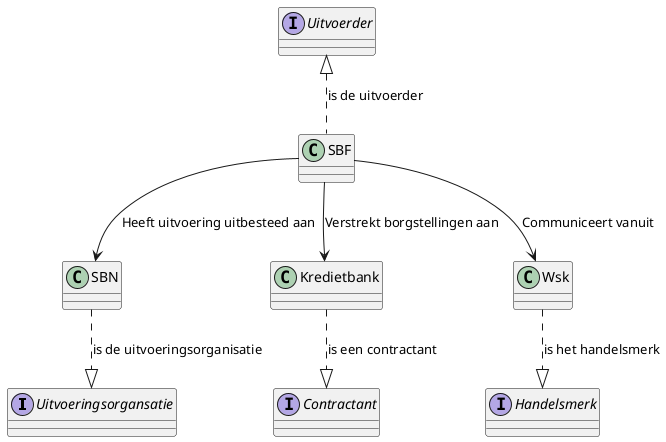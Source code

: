 @startuml


interface Uitvoeringsorgansatie
class SBN

interface Uitvoerder
class SBF

interface Contractant
class Kredietbank

interface Handelsmerk
class Wsk

 Uitvoerder <|.. SBF : "is de uitvoerder"
SBF --> Kredietbank : "Verstrekt borgstellingen aan"
SBF --> Wsk : "Communiceert vanuit"
SBF --> SBN : "Heeft uitvoering uitbesteed aan"

Kredietbank ..|> Contractant  : "is een contractant"
Wsk ..|> Handelsmerk : "is het handelsmerk"
SBN ..|> Uitvoeringsorgansatie : "is de uitvoeringsorganisatie"

@enduml